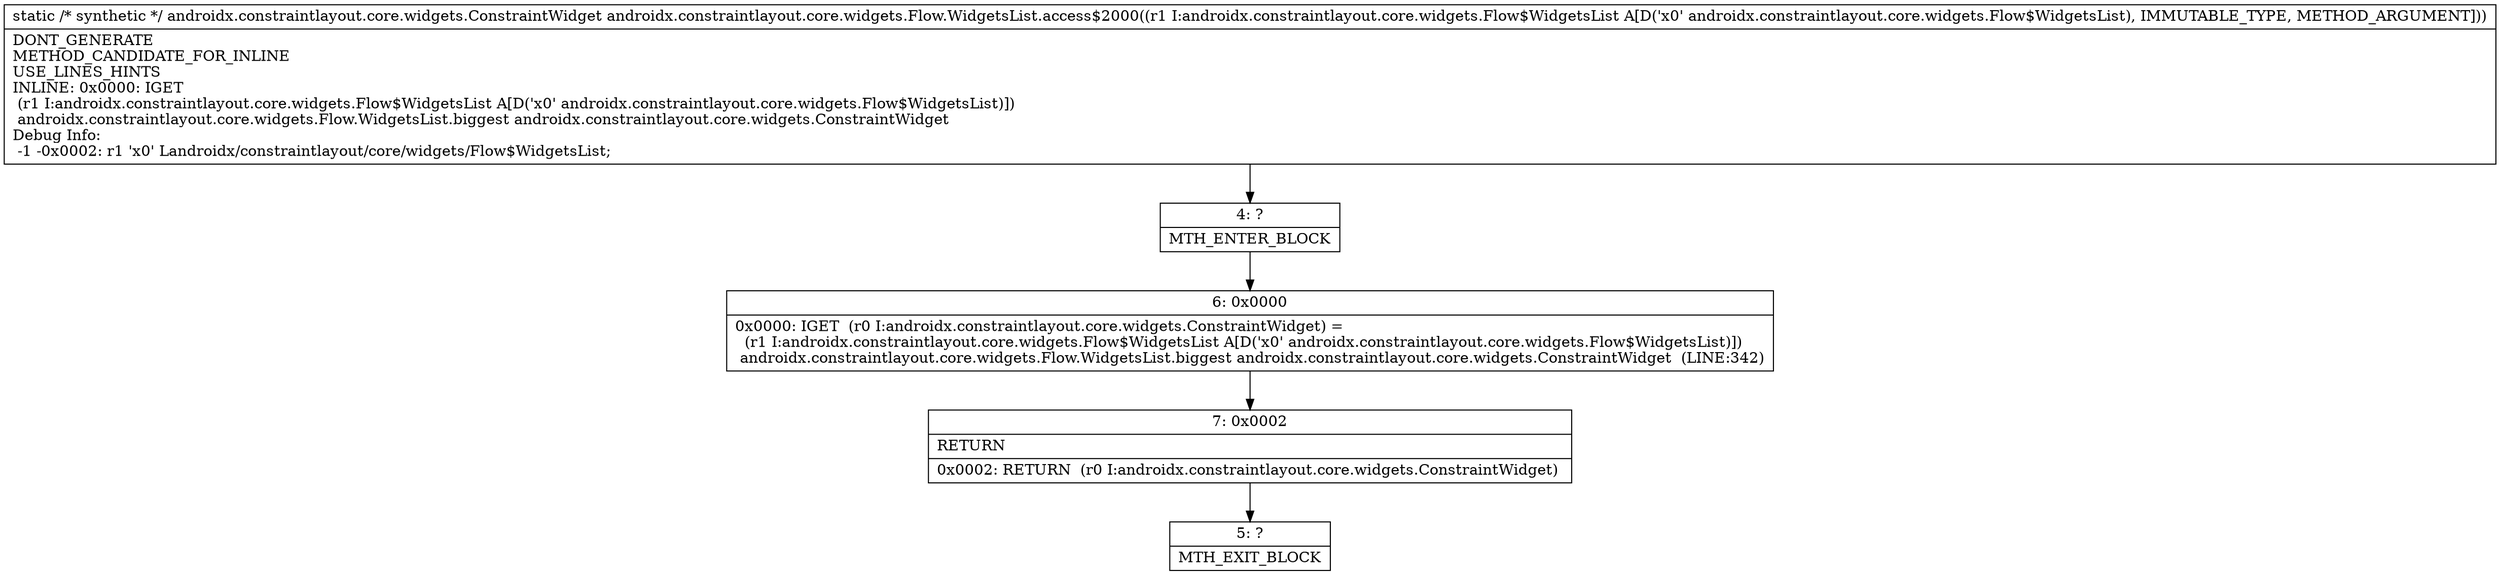 digraph "CFG forandroidx.constraintlayout.core.widgets.Flow.WidgetsList.access$2000(Landroidx\/constraintlayout\/core\/widgets\/Flow$WidgetsList;)Landroidx\/constraintlayout\/core\/widgets\/ConstraintWidget;" {
Node_4 [shape=record,label="{4\:\ ?|MTH_ENTER_BLOCK\l}"];
Node_6 [shape=record,label="{6\:\ 0x0000|0x0000: IGET  (r0 I:androidx.constraintlayout.core.widgets.ConstraintWidget) = \l  (r1 I:androidx.constraintlayout.core.widgets.Flow$WidgetsList A[D('x0' androidx.constraintlayout.core.widgets.Flow$WidgetsList)])\l androidx.constraintlayout.core.widgets.Flow.WidgetsList.biggest androidx.constraintlayout.core.widgets.ConstraintWidget  (LINE:342)\l}"];
Node_7 [shape=record,label="{7\:\ 0x0002|RETURN\l|0x0002: RETURN  (r0 I:androidx.constraintlayout.core.widgets.ConstraintWidget) \l}"];
Node_5 [shape=record,label="{5\:\ ?|MTH_EXIT_BLOCK\l}"];
MethodNode[shape=record,label="{static \/* synthetic *\/ androidx.constraintlayout.core.widgets.ConstraintWidget androidx.constraintlayout.core.widgets.Flow.WidgetsList.access$2000((r1 I:androidx.constraintlayout.core.widgets.Flow$WidgetsList A[D('x0' androidx.constraintlayout.core.widgets.Flow$WidgetsList), IMMUTABLE_TYPE, METHOD_ARGUMENT]))  | DONT_GENERATE\lMETHOD_CANDIDATE_FOR_INLINE\lUSE_LINES_HINTS\lINLINE: 0x0000: IGET  \l  (r1 I:androidx.constraintlayout.core.widgets.Flow$WidgetsList A[D('x0' androidx.constraintlayout.core.widgets.Flow$WidgetsList)])\l androidx.constraintlayout.core.widgets.Flow.WidgetsList.biggest androidx.constraintlayout.core.widgets.ConstraintWidget\lDebug Info:\l  \-1 \-0x0002: r1 'x0' Landroidx\/constraintlayout\/core\/widgets\/Flow$WidgetsList;\l}"];
MethodNode -> Node_4;Node_4 -> Node_6;
Node_6 -> Node_7;
Node_7 -> Node_5;
}

